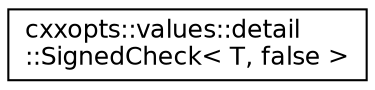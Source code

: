 digraph "Graphical Class Hierarchy"
{
 // INTERACTIVE_SVG=YES
 // LATEX_PDF_SIZE
  edge [fontname="Helvetica",fontsize="12",labelfontname="Helvetica",labelfontsize="12"];
  node [fontname="Helvetica",fontsize="12",shape=record];
  rankdir="LR";
  Node0 [label="cxxopts::values::detail\l::SignedCheck\< T, false \>",height=0.2,width=0.4,color="black", fillcolor="white", style="filled",URL="$a00990.html",tooltip=" "];
}

